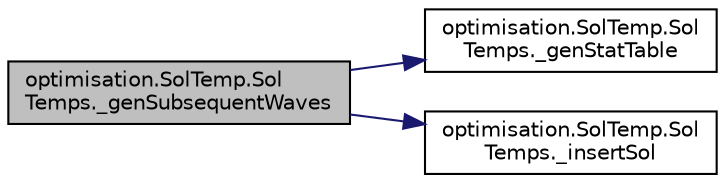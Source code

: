 digraph "optimisation.SolTemp.SolTemps._genSubsequentWaves"
{
 // INTERACTIVE_SVG=YES
  edge [fontname="Helvetica",fontsize="10",labelfontname="Helvetica",labelfontsize="10"];
  node [fontname="Helvetica",fontsize="10",shape=record];
  rankdir="LR";
  Node1 [label="optimisation.SolTemp.Sol\lTemps._genSubsequentWaves",height=0.2,width=0.4,color="black", fillcolor="grey75", style="filled" fontcolor="black"];
  Node1 -> Node2 [color="midnightblue",fontsize="10",style="solid",fontname="Helvetica"];
  Node2 [label="optimisation.SolTemp.Sol\lTemps._genStatTable",height=0.2,width=0.4,color="black", fillcolor="white", style="filled",URL="$classoptimisation_1_1_sol_temp_1_1_sol_temps.html#a30e5112582a7d9dc411d73536904dfe4",tooltip="Génère la StatTable correspondante à l&#39;état actuel de la SolTemps. "];
  Node1 -> Node3 [color="midnightblue",fontsize="10",style="solid",fontname="Helvetica"];
  Node3 [label="optimisation.SolTemp.Sol\lTemps._insertSol",height=0.2,width=0.4,color="black", fillcolor="white", style="filled",URL="$classoptimisation_1_1_sol_temp_1_1_sol_temps.html#ac9066e53f2b4aa7c230ba917e26a9758",tooltip="Insère un nouvel élément dans la liste des SolTemp déjà stockées. "];
}
